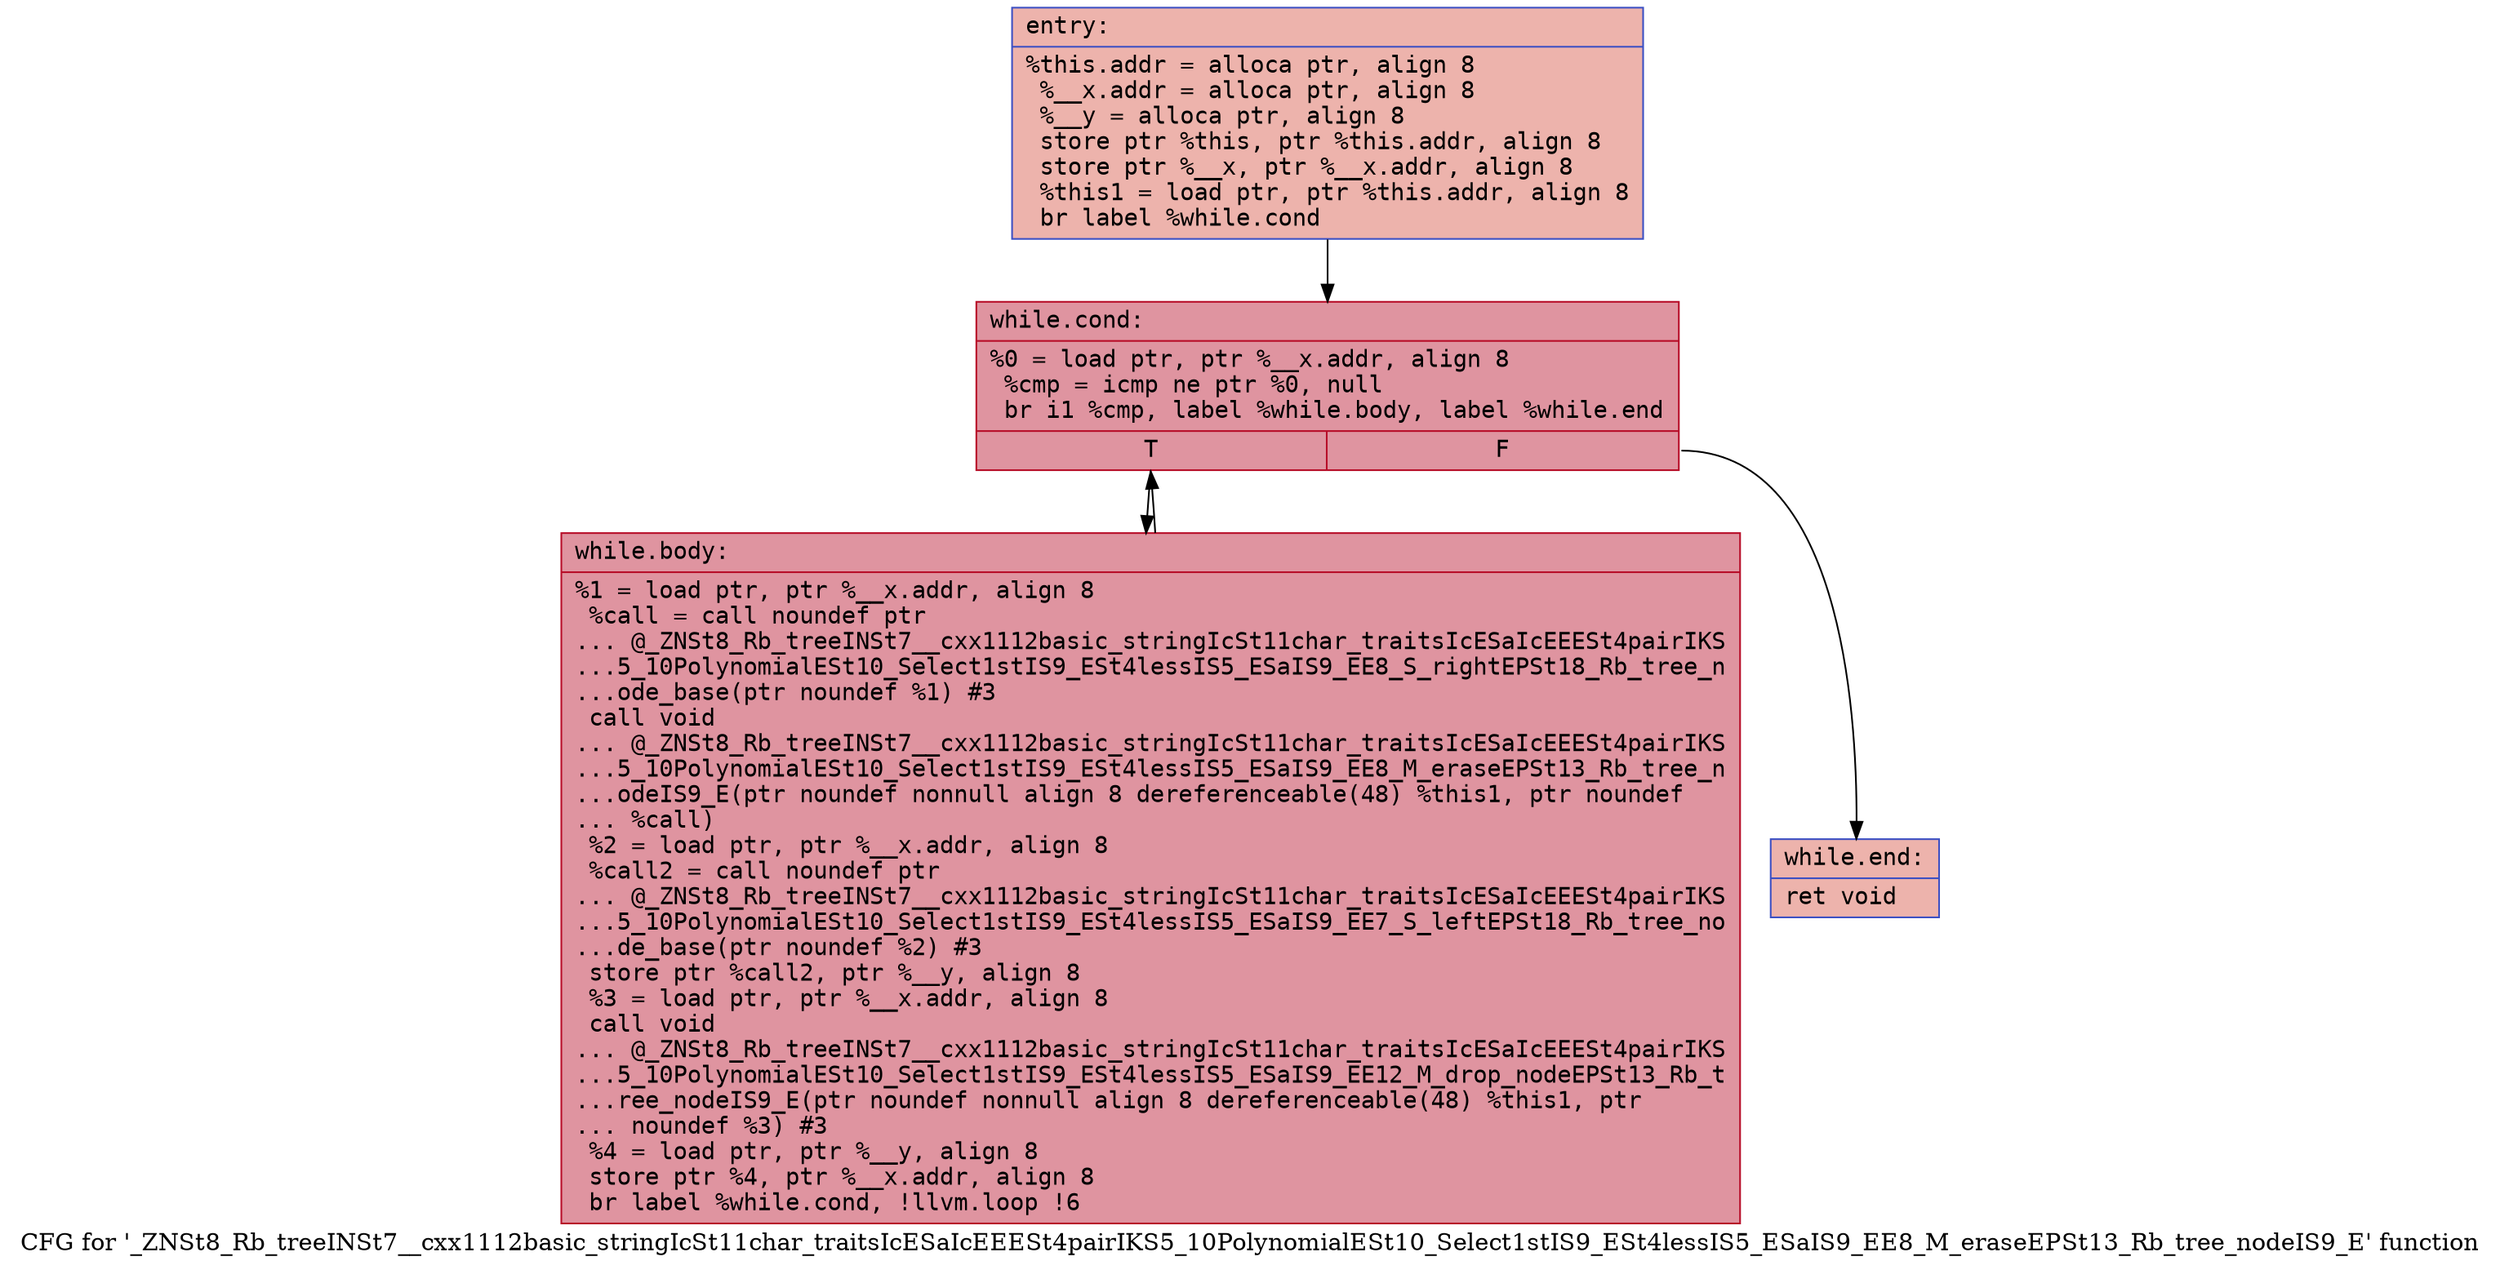 digraph "CFG for '_ZNSt8_Rb_treeINSt7__cxx1112basic_stringIcSt11char_traitsIcESaIcEEESt4pairIKS5_10PolynomialESt10_Select1stIS9_ESt4lessIS5_ESaIS9_EE8_M_eraseEPSt13_Rb_tree_nodeIS9_E' function" {
	label="CFG for '_ZNSt8_Rb_treeINSt7__cxx1112basic_stringIcSt11char_traitsIcESaIcEEESt4pairIKS5_10PolynomialESt10_Select1stIS9_ESt4lessIS5_ESaIS9_EE8_M_eraseEPSt13_Rb_tree_nodeIS9_E' function";

	Node0x55dab4780070 [shape=record,color="#3d50c3ff", style=filled, fillcolor="#d6524470" fontname="Courier",label="{entry:\l|  %this.addr = alloca ptr, align 8\l  %__x.addr = alloca ptr, align 8\l  %__y = alloca ptr, align 8\l  store ptr %this, ptr %this.addr, align 8\l  store ptr %__x, ptr %__x.addr, align 8\l  %this1 = load ptr, ptr %this.addr, align 8\l  br label %while.cond\l}"];
	Node0x55dab4780070 -> Node0x55dab47803d0[tooltip="entry -> while.cond\nProbability 100.00%" ];
	Node0x55dab47803d0 [shape=record,color="#b70d28ff", style=filled, fillcolor="#b70d2870" fontname="Courier",label="{while.cond:\l|  %0 = load ptr, ptr %__x.addr, align 8\l  %cmp = icmp ne ptr %0, null\l  br i1 %cmp, label %while.body, label %while.end\l|{<s0>T|<s1>F}}"];
	Node0x55dab47803d0:s0 -> Node0x55dab47805f0[tooltip="while.cond -> while.body\nProbability 96.88%" ];
	Node0x55dab47803d0:s1 -> Node0x55dab4780670[tooltip="while.cond -> while.end\nProbability 3.12%" ];
	Node0x55dab47805f0 [shape=record,color="#b70d28ff", style=filled, fillcolor="#b70d2870" fontname="Courier",label="{while.body:\l|  %1 = load ptr, ptr %__x.addr, align 8\l  %call = call noundef ptr\l... @_ZNSt8_Rb_treeINSt7__cxx1112basic_stringIcSt11char_traitsIcESaIcEEESt4pairIKS\l...5_10PolynomialESt10_Select1stIS9_ESt4lessIS5_ESaIS9_EE8_S_rightEPSt18_Rb_tree_n\l...ode_base(ptr noundef %1) #3\l  call void\l... @_ZNSt8_Rb_treeINSt7__cxx1112basic_stringIcSt11char_traitsIcESaIcEEESt4pairIKS\l...5_10PolynomialESt10_Select1stIS9_ESt4lessIS5_ESaIS9_EE8_M_eraseEPSt13_Rb_tree_n\l...odeIS9_E(ptr noundef nonnull align 8 dereferenceable(48) %this1, ptr noundef\l... %call)\l  %2 = load ptr, ptr %__x.addr, align 8\l  %call2 = call noundef ptr\l... @_ZNSt8_Rb_treeINSt7__cxx1112basic_stringIcSt11char_traitsIcESaIcEEESt4pairIKS\l...5_10PolynomialESt10_Select1stIS9_ESt4lessIS5_ESaIS9_EE7_S_leftEPSt18_Rb_tree_no\l...de_base(ptr noundef %2) #3\l  store ptr %call2, ptr %__y, align 8\l  %3 = load ptr, ptr %__x.addr, align 8\l  call void\l... @_ZNSt8_Rb_treeINSt7__cxx1112basic_stringIcSt11char_traitsIcESaIcEEESt4pairIKS\l...5_10PolynomialESt10_Select1stIS9_ESt4lessIS5_ESaIS9_EE12_M_drop_nodeEPSt13_Rb_t\l...ree_nodeIS9_E(ptr noundef nonnull align 8 dereferenceable(48) %this1, ptr\l... noundef %3) #3\l  %4 = load ptr, ptr %__y, align 8\l  store ptr %4, ptr %__x.addr, align 8\l  br label %while.cond, !llvm.loop !6\l}"];
	Node0x55dab47805f0 -> Node0x55dab47803d0[tooltip="while.body -> while.cond\nProbability 100.00%" ];
	Node0x55dab4780670 [shape=record,color="#3d50c3ff", style=filled, fillcolor="#d6524470" fontname="Courier",label="{while.end:\l|  ret void\l}"];
}
